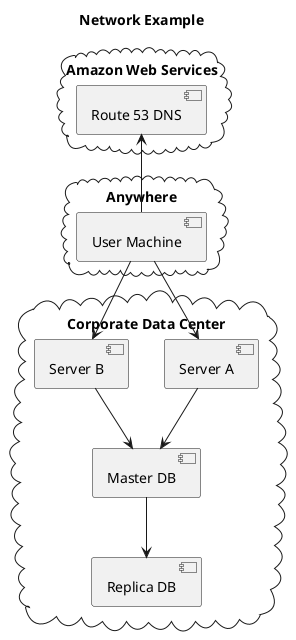 @startuml

scale max 600 width

title Network Example

cloud "Amazon Web Services" as AWS {
  component "Route 53 DNS"
}

cloud "Anywhere" {
  component "User Machine"
}

cloud "Corporate Data Center" as DC {
  component "Server A"
  component "Master DB"
  component "Server B"
  component "Replica DB"
}
' links
[User Machine] -up-> [Route 53 DNS]
[User Machine] --> [Server A]
[User Machine] --> [Server B]
[Server A] --> [Master DB]
[Server B] --> [Master DB]
[Master DB] --> [Replica DB]

@enduml
